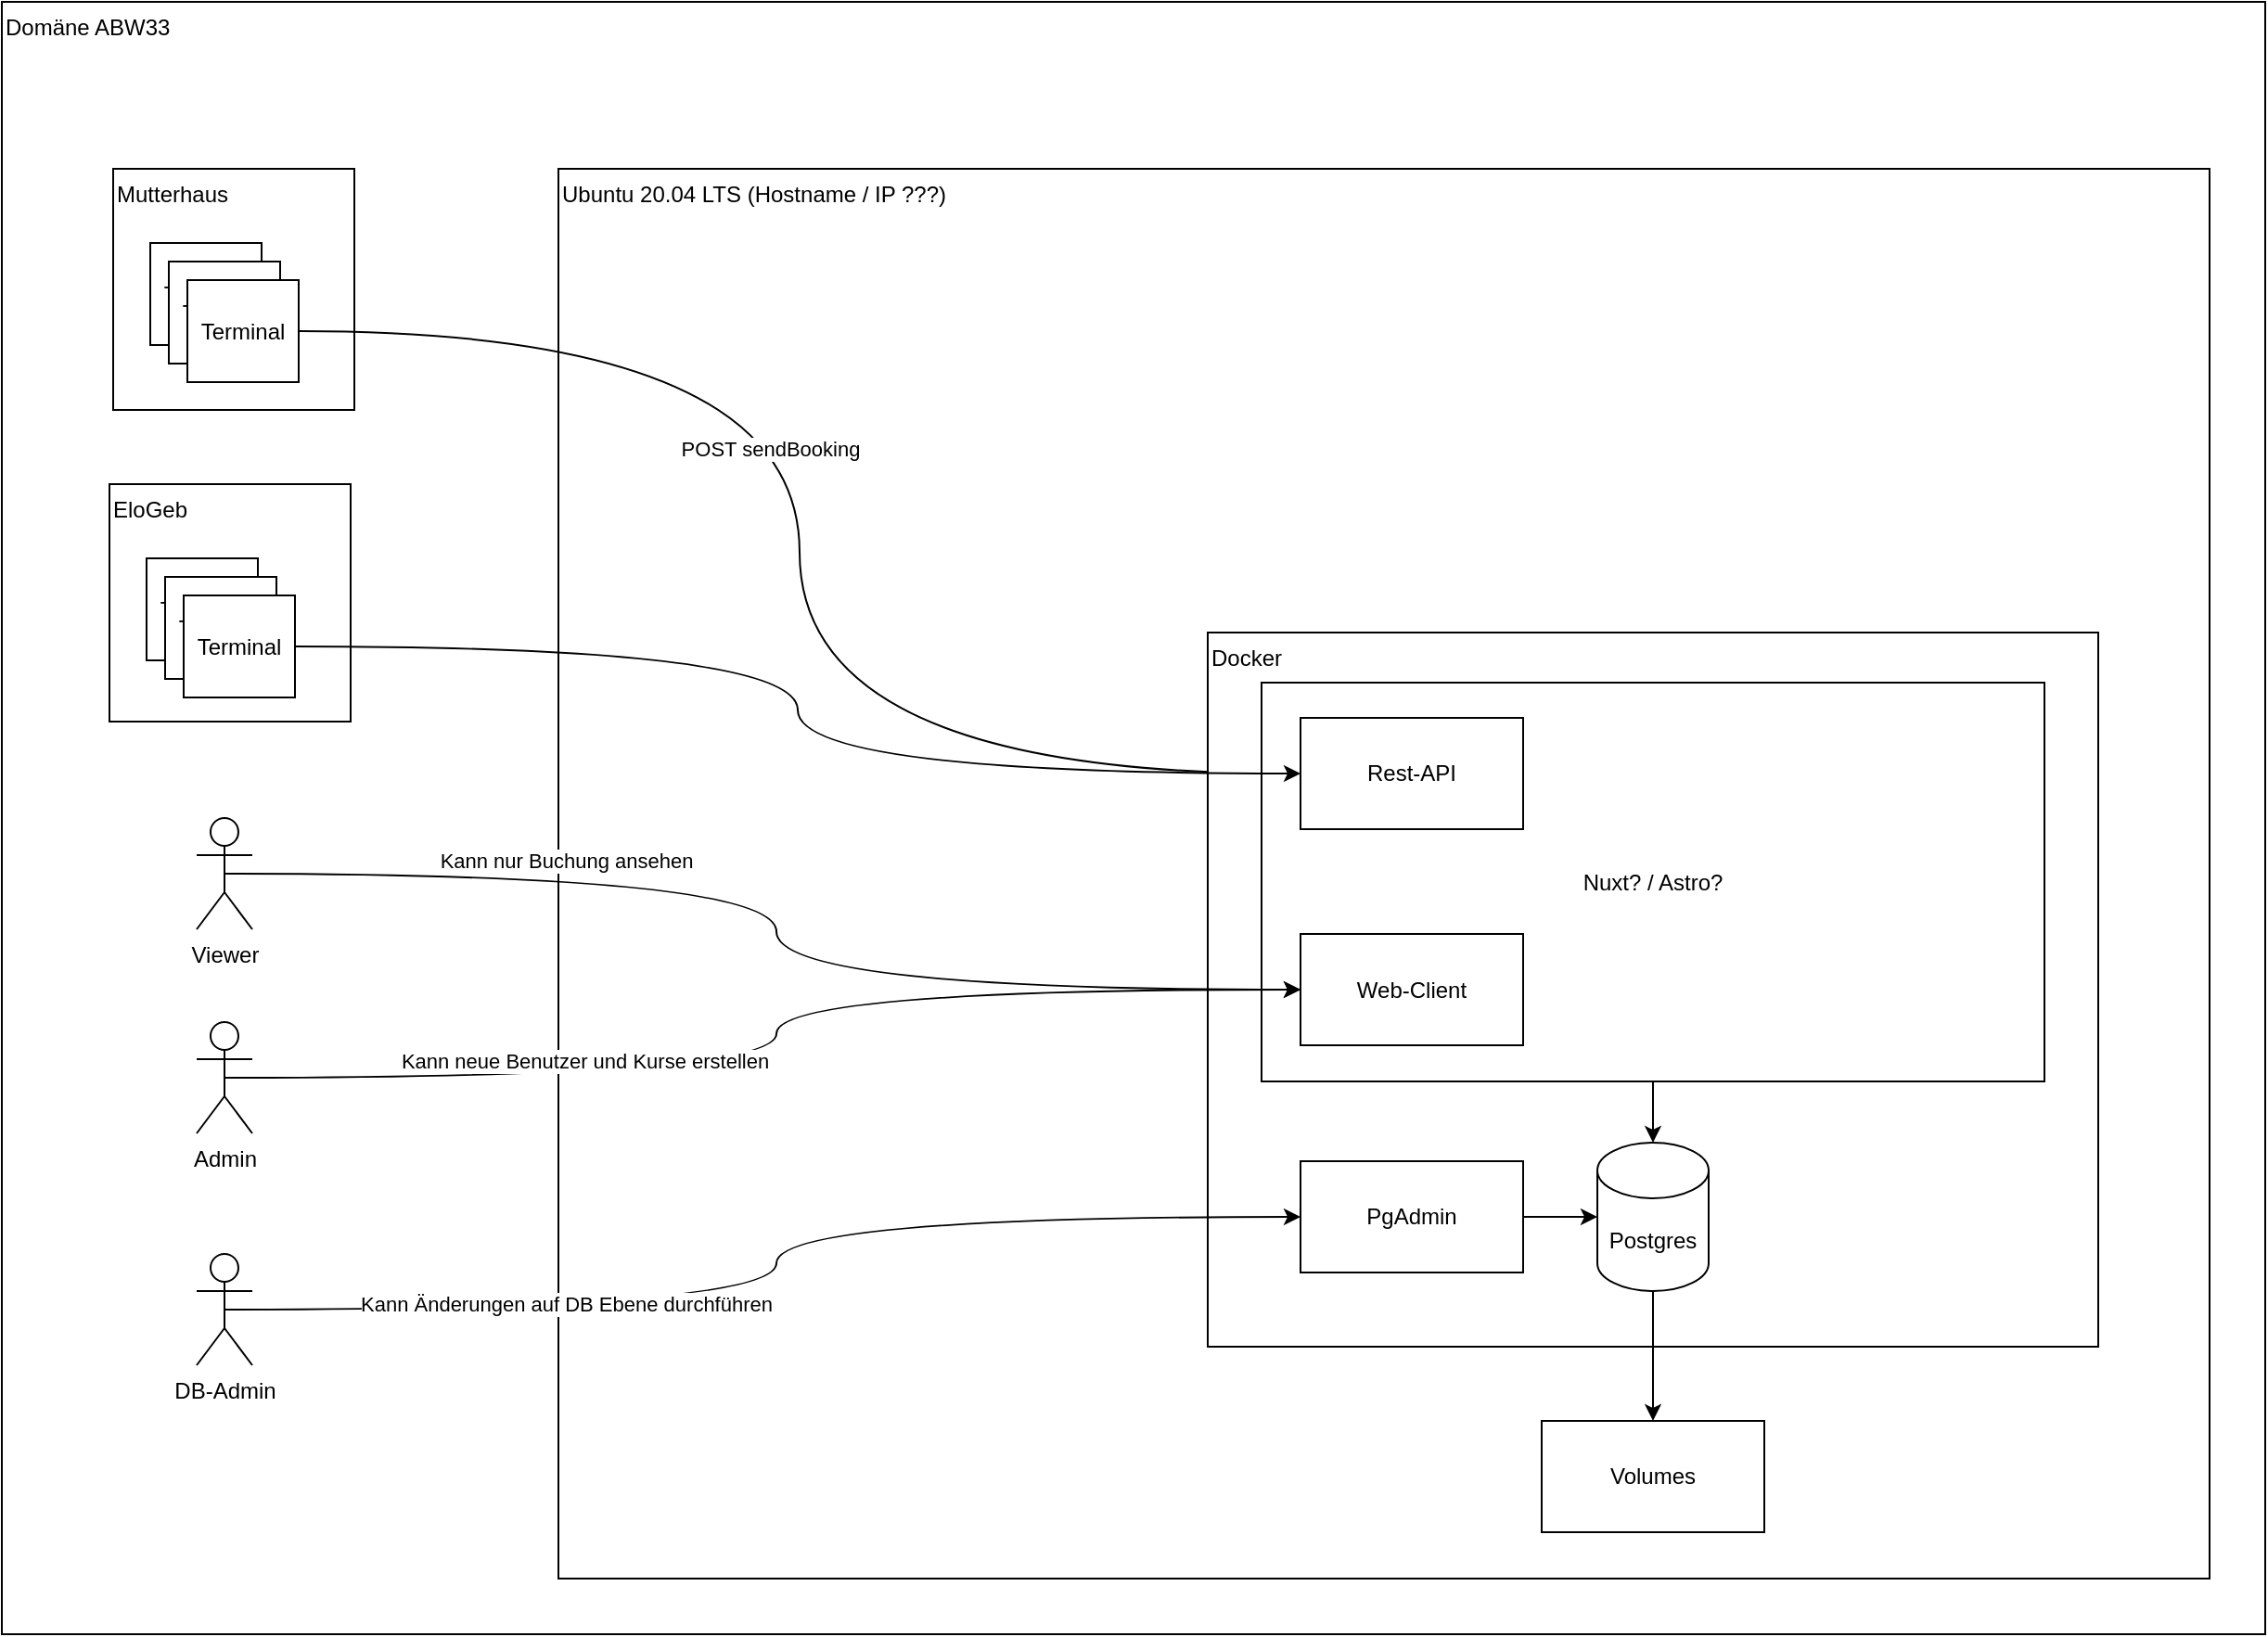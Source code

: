<mxfile version="20.8.23" type="github">
  <diagram name="Seite-1" id="IerMHQKbE69juIeoWYwx">
    <mxGraphModel dx="1434" dy="822" grid="0" gridSize="10" guides="1" tooltips="1" connect="1" arrows="1" fold="1" page="1" pageScale="1" pageWidth="827" pageHeight="1169" math="0" shadow="0">
      <root>
        <mxCell id="0" />
        <mxCell id="1" parent="0" />
        <mxCell id="h5z63Fl-7ZgzWy86kFCa-1" value="Domäne ABW33" style="rounded=0;whiteSpace=wrap;html=1;horizontal=1;verticalAlign=top;align=left;" vertex="1" parent="1">
          <mxGeometry x="100" y="100" width="1220" height="880" as="geometry" />
        </mxCell>
        <mxCell id="h5z63Fl-7ZgzWy86kFCa-10" value="Ubuntu 20.04 LTS (Hostname / IP ???)" style="rounded=0;whiteSpace=wrap;html=1;verticalAlign=top;align=left;" vertex="1" parent="1">
          <mxGeometry x="400" y="190" width="890" height="760" as="geometry" />
        </mxCell>
        <mxCell id="h5z63Fl-7ZgzWy86kFCa-2" value="Mutterhaus" style="rounded=0;whiteSpace=wrap;html=1;align=left;verticalAlign=top;" vertex="1" parent="1">
          <mxGeometry x="160" y="190" width="130" height="130" as="geometry" />
        </mxCell>
        <mxCell id="h5z63Fl-7ZgzWy86kFCa-4" value="Terminal" style="rounded=0;whiteSpace=wrap;html=1;" vertex="1" parent="1">
          <mxGeometry x="180" y="230" width="60" height="55" as="geometry" />
        </mxCell>
        <mxCell id="h5z63Fl-7ZgzWy86kFCa-5" value="Terminal" style="rounded=0;whiteSpace=wrap;html=1;" vertex="1" parent="1">
          <mxGeometry x="190" y="240" width="60" height="55" as="geometry" />
        </mxCell>
        <mxCell id="h5z63Fl-7ZgzWy86kFCa-41" style="edgeStyle=orthogonalEdgeStyle;curved=1;rounded=0;orthogonalLoop=1;jettySize=auto;html=1;exitX=1;exitY=0.5;exitDx=0;exitDy=0;entryX=0;entryY=0.5;entryDx=0;entryDy=0;" edge="1" parent="1" source="h5z63Fl-7ZgzWy86kFCa-6" target="h5z63Fl-7ZgzWy86kFCa-38">
          <mxGeometry relative="1" as="geometry" />
        </mxCell>
        <mxCell id="h5z63Fl-7ZgzWy86kFCa-42" value="POST sendBooking" style="edgeLabel;html=1;align=center;verticalAlign=middle;resizable=0;points=[];" vertex="1" connectable="0" parent="h5z63Fl-7ZgzWy86kFCa-41">
          <mxGeometry x="-0.146" y="-16" relative="1" as="geometry">
            <mxPoint y="1" as="offset" />
          </mxGeometry>
        </mxCell>
        <mxCell id="h5z63Fl-7ZgzWy86kFCa-6" value="Terminal" style="rounded=0;whiteSpace=wrap;html=1;" vertex="1" parent="1">
          <mxGeometry x="200" y="250" width="60" height="55" as="geometry" />
        </mxCell>
        <mxCell id="h5z63Fl-7ZgzWy86kFCa-11" value="Docker" style="rounded=0;whiteSpace=wrap;html=1;align=left;verticalAlign=top;" vertex="1" parent="1">
          <mxGeometry x="750" y="440" width="480" height="385" as="geometry" />
        </mxCell>
        <mxCell id="h5z63Fl-7ZgzWy86kFCa-12" value="Volumes" style="rounded=0;whiteSpace=wrap;html=1;" vertex="1" parent="1">
          <mxGeometry x="930" y="865" width="120" height="60" as="geometry" />
        </mxCell>
        <mxCell id="h5z63Fl-7ZgzWy86kFCa-14" style="edgeStyle=orthogonalEdgeStyle;rounded=0;orthogonalLoop=1;jettySize=auto;html=1;exitX=0.5;exitY=1;exitDx=0;exitDy=0;exitPerimeter=0;" edge="1" parent="1" source="h5z63Fl-7ZgzWy86kFCa-13" target="h5z63Fl-7ZgzWy86kFCa-12">
          <mxGeometry relative="1" as="geometry" />
        </mxCell>
        <mxCell id="h5z63Fl-7ZgzWy86kFCa-13" value="Postgres" style="shape=cylinder3;whiteSpace=wrap;html=1;boundedLbl=1;backgroundOutline=1;size=15;" vertex="1" parent="1">
          <mxGeometry x="960" y="715" width="60" height="80" as="geometry" />
        </mxCell>
        <mxCell id="h5z63Fl-7ZgzWy86kFCa-16" style="edgeStyle=orthogonalEdgeStyle;rounded=0;orthogonalLoop=1;jettySize=auto;html=1;exitX=1;exitY=0.5;exitDx=0;exitDy=0;" edge="1" parent="1" source="h5z63Fl-7ZgzWy86kFCa-15" target="h5z63Fl-7ZgzWy86kFCa-13">
          <mxGeometry relative="1" as="geometry" />
        </mxCell>
        <mxCell id="h5z63Fl-7ZgzWy86kFCa-15" value="PgAdmin" style="rounded=0;whiteSpace=wrap;html=1;" vertex="1" parent="1">
          <mxGeometry x="800" y="725" width="120" height="60" as="geometry" />
        </mxCell>
        <mxCell id="h5z63Fl-7ZgzWy86kFCa-19" value="Admin" style="shape=umlActor;verticalLabelPosition=bottom;verticalAlign=top;html=1;outlineConnect=0;" vertex="1" parent="1">
          <mxGeometry x="205" y="650" width="30" height="60" as="geometry" />
        </mxCell>
        <mxCell id="h5z63Fl-7ZgzWy86kFCa-26" style="edgeStyle=orthogonalEdgeStyle;rounded=0;orthogonalLoop=1;jettySize=auto;html=1;exitX=0.5;exitY=0.5;exitDx=0;exitDy=0;exitPerimeter=0;entryX=0;entryY=0.5;entryDx=0;entryDy=0;curved=1;" edge="1" parent="1" source="h5z63Fl-7ZgzWy86kFCa-22" target="h5z63Fl-7ZgzWy86kFCa-15">
          <mxGeometry relative="1" as="geometry" />
        </mxCell>
        <mxCell id="h5z63Fl-7ZgzWy86kFCa-43" value="Kann Änderungen auf DB Ebene durchführen" style="edgeLabel;html=1;align=center;verticalAlign=middle;resizable=0;points=[];" vertex="1" connectable="0" parent="h5z63Fl-7ZgzWy86kFCa-26">
          <mxGeometry x="-0.578" y="1" relative="1" as="geometry">
            <mxPoint x="51" y="-2" as="offset" />
          </mxGeometry>
        </mxCell>
        <mxCell id="h5z63Fl-7ZgzWy86kFCa-45" style="edgeStyle=orthogonalEdgeStyle;curved=1;rounded=0;orthogonalLoop=1;jettySize=auto;html=1;exitX=0.5;exitY=1;exitDx=0;exitDy=0;entryX=0.5;entryY=0;entryDx=0;entryDy=0;entryPerimeter=0;" edge="1" parent="1" source="h5z63Fl-7ZgzWy86kFCa-44" target="h5z63Fl-7ZgzWy86kFCa-13">
          <mxGeometry relative="1" as="geometry" />
        </mxCell>
        <mxCell id="h5z63Fl-7ZgzWy86kFCa-44" value="Nuxt? / Astro?" style="rounded=0;whiteSpace=wrap;html=1;labelBackgroundColor=#FFFFFF;" vertex="1" parent="1">
          <mxGeometry x="779" y="467" width="422" height="215" as="geometry" />
        </mxCell>
        <mxCell id="h5z63Fl-7ZgzWy86kFCa-30" value="Viewer" style="shape=umlActor;verticalLabelPosition=bottom;verticalAlign=top;html=1;outlineConnect=0;" vertex="1" parent="1">
          <mxGeometry x="205" y="540" width="30" height="60" as="geometry" />
        </mxCell>
        <mxCell id="h5z63Fl-7ZgzWy86kFCa-22" value="DB-Admin" style="shape=umlActor;verticalLabelPosition=bottom;verticalAlign=top;html=1;outlineConnect=0;" vertex="1" parent="1">
          <mxGeometry x="205" y="775" width="30" height="60" as="geometry" />
        </mxCell>
        <mxCell id="h5z63Fl-7ZgzWy86kFCa-31" value="" style="group" vertex="1" connectable="0" parent="1">
          <mxGeometry x="158" y="360" width="130" height="128" as="geometry" />
        </mxCell>
        <mxCell id="h5z63Fl-7ZgzWy86kFCa-3" value="EloGeb" style="rounded=0;whiteSpace=wrap;html=1;align=left;verticalAlign=top;" vertex="1" parent="h5z63Fl-7ZgzWy86kFCa-31">
          <mxGeometry width="130" height="128" as="geometry" />
        </mxCell>
        <mxCell id="h5z63Fl-7ZgzWy86kFCa-7" value="Terminal" style="rounded=0;whiteSpace=wrap;html=1;" vertex="1" parent="h5z63Fl-7ZgzWy86kFCa-31">
          <mxGeometry x="20" y="40" width="60" height="55" as="geometry" />
        </mxCell>
        <mxCell id="h5z63Fl-7ZgzWy86kFCa-8" value="Terminal" style="rounded=0;whiteSpace=wrap;html=1;" vertex="1" parent="h5z63Fl-7ZgzWy86kFCa-31">
          <mxGeometry x="30" y="50" width="60" height="55" as="geometry" />
        </mxCell>
        <mxCell id="h5z63Fl-7ZgzWy86kFCa-9" value="Terminal" style="rounded=0;whiteSpace=wrap;html=1;" vertex="1" parent="h5z63Fl-7ZgzWy86kFCa-31">
          <mxGeometry x="40" y="60" width="60" height="55" as="geometry" />
        </mxCell>
        <mxCell id="h5z63Fl-7ZgzWy86kFCa-38" value="Rest-API" style="rounded=0;whiteSpace=wrap;html=1;" vertex="1" parent="1">
          <mxGeometry x="800" y="486" width="120" height="60" as="geometry" />
        </mxCell>
        <mxCell id="h5z63Fl-7ZgzWy86kFCa-39" style="edgeStyle=orthogonalEdgeStyle;curved=1;rounded=0;orthogonalLoop=1;jettySize=auto;html=1;exitX=1;exitY=0.5;exitDx=0;exitDy=0;entryX=0;entryY=0.5;entryDx=0;entryDy=0;" edge="1" parent="1" source="h5z63Fl-7ZgzWy86kFCa-9" target="h5z63Fl-7ZgzWy86kFCa-38">
          <mxGeometry relative="1" as="geometry" />
        </mxCell>
        <mxCell id="h5z63Fl-7ZgzWy86kFCa-23" value="Web-Client" style="rounded=0;whiteSpace=wrap;html=1;" vertex="1" parent="1">
          <mxGeometry x="800" y="602.5" width="120" height="60" as="geometry" />
        </mxCell>
        <mxCell id="h5z63Fl-7ZgzWy86kFCa-33" style="edgeStyle=orthogonalEdgeStyle;curved=1;rounded=0;orthogonalLoop=1;jettySize=auto;html=1;exitX=0.5;exitY=0.5;exitDx=0;exitDy=0;exitPerimeter=0;entryX=0;entryY=0.5;entryDx=0;entryDy=0;" edge="1" parent="1" source="h5z63Fl-7ZgzWy86kFCa-30" target="h5z63Fl-7ZgzWy86kFCa-23">
          <mxGeometry relative="1" as="geometry" />
        </mxCell>
        <mxCell id="h5z63Fl-7ZgzWy86kFCa-35" value="Kann nur Buchung ansehen" style="edgeLabel;html=1;align=center;verticalAlign=middle;resizable=0;points=[];" vertex="1" connectable="0" parent="h5z63Fl-7ZgzWy86kFCa-33">
          <mxGeometry x="-0.644" relative="1" as="geometry">
            <mxPoint x="69" y="-7" as="offset" />
          </mxGeometry>
        </mxCell>
        <mxCell id="h5z63Fl-7ZgzWy86kFCa-24" style="edgeStyle=orthogonalEdgeStyle;rounded=0;orthogonalLoop=1;jettySize=auto;html=1;exitX=0.5;exitY=0.5;exitDx=0;exitDy=0;exitPerimeter=0;entryX=0;entryY=0.5;entryDx=0;entryDy=0;curved=1;" edge="1" parent="1" source="h5z63Fl-7ZgzWy86kFCa-19" target="h5z63Fl-7ZgzWy86kFCa-23">
          <mxGeometry relative="1" as="geometry" />
        </mxCell>
        <mxCell id="h5z63Fl-7ZgzWy86kFCa-37" value="Kann neue Benutzer und Kurse erstellen" style="edgeLabel;html=1;align=center;verticalAlign=middle;resizable=0;points=[];" vertex="1" connectable="0" parent="h5z63Fl-7ZgzWy86kFCa-24">
          <mxGeometry x="-0.74" y="3" relative="1" as="geometry">
            <mxPoint x="112" y="-6" as="offset" />
          </mxGeometry>
        </mxCell>
      </root>
    </mxGraphModel>
  </diagram>
</mxfile>
